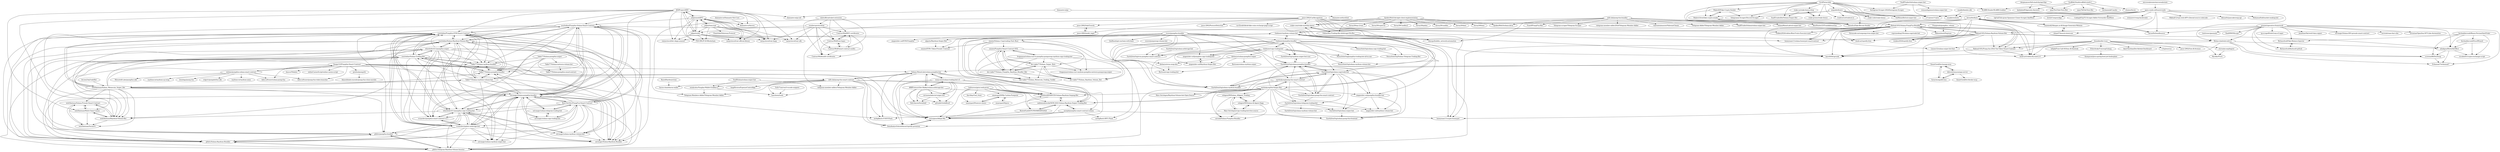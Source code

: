 digraph G {
"kernel0x/finch" -> "kernel0x/bundlesaver"
"kernel0x/finch" -> "fendi-art/spotify-free"
"kernel0x/finch" -> "fendi-art/roblox-fly-mod-2.0"
"kernel0x/finch" -> "Rabnail-SOL/Solana-PumpFun-Bundler"
"kernel0x/finch" -> "nnaemek2/Aimgen.ai-AI-Image-Generator-Website"
"kernel0x/finch" -> "kare4444/sprunki"
"kernel0x/finch" -> "viniken2024/spotify-free"
"kernel0x/finch" -> "Rabnail-SOL/Pump.fun-2022-Tax-Token-Smart-Contract"
"kernel0x/finch" -> "honeyman11/solana-honeypot-smartcontract"
"AElfProject/AElf" -> "rairprotocol/rair-sdk"
"AElfProject/AElf" -> "rairprotocol/rair-official-library"
"AElfProject/AElf" -> "jofpin/synthBTC"
"AElfProject/AElf" -> "rairprotocol/rair-dapp"
"AElfProject/AElf" -> "jofpin/turbit"
"AElfProject/AElf" -> "sourlodine/Pumpfun-Solana-Smart-Contract"
"AElfProject/AElf" -> "sourlodine/Pumpfun-EVM-Smart-Contract"
"AElfProject/AElf" -> "rairprotocol/dev-dapp-season1"
"AElfProject/AElf" -> "P20-ORG/P-20-Blockchain"
"AElfProject/AElf" -> "sourlodine/Solana-Raydium-Volume-Bot"
"AElfProject/AElf" -> "web3batman/Multi-Chain-Casino"
"AElfProject/AElf" -> "web3batman/Raydium-Volume-Bot"
"AElfProject/AElf" -> "sol-magic/Solana-pumpfun-bundler"
"AElfProject/AElf" -> "diamante-io/Aurora"
"AElfProject/AElf" -> "diamante-io/go-xdr"
"microrealestate/microrealestate" -> "open-condo-software/condo" ["e"=1]
"jasur-2902/CarRecognition" -> "jasur-2902/SafeTravels"
"jasur-2902/CarRecognition" -> "jasur-2902/izohli_lugat"
"jasur-2902/CarRecognition" -> "jasur-2902/PostureDetection"
"jasur-2902/CarRecognition" -> "Telegram-Members-Adder/Telegram-Member-Adder"
"jasur-2902/CarRecognition" -> "viniken2024/spotify-free"
"jasur-2902/CarRecognition" -> "telegram-member-adders/Telegram-Member-Adder"
"jasur-2902/CarRecognition" -> "fendi-art/spotify-free"
"jasur-2902/CarRecognition" -> "vzr32sek/tiktok-fake-coins-recharge-page-script"
"jasur-2902/CarRecognition" -> "kare4444/sprunki"
"jasur-2902/CarRecognition" -> "viniken2024/roblox-Blox-Fruits-Executor-mod"
"jasur-2902/CarRecognition" -> "honeyman11/crypto-honeypot"
"jasur-2902/CarRecognition" -> "fendi-art/roblox-fly-mod-2.0"
"jasur-2902/CarRecognition" -> "stake-com/stake-monthly-bonus"
"jasur-2902/CarRecognition" -> "honeyman11/solana-honeypot-smartcontract"
"jasur-2902/CarRecognition" -> "Rabnail-SOL/Solana-PumpFun-Bundler"
"Rabnail-SOL/Solana-Raydium-Volume-Bot" -> "fendi-art/roblox-fly-mod-2.0"
"Rabnail-SOL/Solana-Raydium-Volume-Bot" -> "Rabnail-SOL/Solana-PumpFun-Bundler"
"Rabnail-SOL/Solana-Raydium-Volume-Bot" -> "fendi-art/spotify-free"
"Rabnail-SOL/Solana-Raydium-Volume-Bot" -> "Rabnail-SOL/Pump.fun-2022-Tax-Token-Smart-Contract"
"Rabnail-SOL/Solana-Raydium-Volume-Bot" -> "Rehan-shah/mlx-web-ui"
"Rabnail-SOL/Solana-Raydium-Volume-Bot" -> "honeyman11/solana-honeypot-smartcontract"
"Rabnail-SOL/Solana-Raydium-Volume-Bot" -> "kare4444/sprunki"
"Rabnail-SOL/Solana-Raydium-Volume-Bot" -> "honeyman11/crypto-honeypot"
"Rabnail-SOL/Solana-Raydium-Volume-Bot" -> "mbakgun/ButterflyEffect"
"Rabnail-SOL/Solana-Raydium-Volume-Bot" -> "viniken2024/spotify-free"
"jasur-2902/izohli_lugat" -> "jasur-2902/SafeTravels"
"ilyamkin/dev-to-js" -> "AmirGhorbaniDev/Airbnb-Dashboard"
"ilyamkin/dev-to-js" -> "vvhq/exorsus"
"ilyamkin/dev-to-js" -> "jasur-2902/Gen-AI-Avatars"
"ilyamkin/dev-to-js" -> "lo0pik/Free-Call-Of-Duty-AI-Aimlook-"
"ilyamkin/dev-to-js" -> "Rabnail-SOL/Pump.fun-2022-Tax-Token-Smart-Contract"
"ilyamkin/dev-to-js" -> "fendi-art/roblox-fly-mod-2.0"
"ilyamkin/dev-to-js" -> "eternalai-org/dagent"
"ilyamkin/dev-to-js" -> "Lixooo12/solana-sniper-bot-fast"
"ilyamkin/dev-to-js" -> "kare4444/sprunki"
"ilyamkin/dev-to-js" -> "Etherdrake/UniswapGolang"
"ilyamkin/dev-to-js" -> "Myrliko/Fisch"
"NexusSoluOrg/solana-copy-trading-bot" -> "NexusSoluOrg/Solana-Telegram-Trading-Bot"
"jasur-2902/SafeTravels" -> "jasur-2902/izohli_lugat"
"omairqazi29/pera" -> "omairqazi29/My-Carbon-Footprint"
"open-condo-software/condo" -> "nnaemek2/Aimgen.ai-AI-Image-Generator-Website"
"open-condo-software/condo" -> "izhan47/laravel-showcase"
"open-condo-software/condo" -> "TgFull/Tele-gram-Spammer-Cloner-Scraper-AndMore"
"open-condo-software/condo" -> "kernel0x/bundlesaver"
"open-condo-software/condo" -> "hexfa/ComposeApp"
"open-condo-software/condo" -> "a7t-byte/a7t-byte"
"open-condo-software/condo" -> "Coding44Tg/TG-Scraper-Adder-Forwarder-AndMore"
"open-condo-software/condo" -> "kernel0x/finch"
"open-condo-software/condo" -> "eslazarev/vwap-backtrader"
"open-condo-software/condo" -> "MikhailC2/vpn-web-APP-v2borad-source-codecode-"
"open-condo-software/condo" -> "ikhsan0x/pancakeswap-api"
"open-condo-software/condo" -> "Rehan-shah/mlx-web-ui"
"open-condo-software/condo" -> "maakle/website"
"open-condo-software/condo" -> "MohamadSafi/market-making-bot"
"halitsever/girici-web-proxy" -> "omairqazi29/My-Carbon-Footprint"
"halitsever/girici-web-proxy" -> "swissipissi/Adopt-Me-"
"halitsever/girici-web-proxy" -> "omairqazi29/nature-choice"
"halitsever/girici-web-proxy" -> "Smebra/ADVANCED-Solana-Raydium-Sniping-Bot"
"halitsever/girici-web-proxy" -> "lda-0day/God_Osint" ["e"=1]
"halitsever/girici-web-proxy" -> "BootedUp420/TCPDOMINATE2024"
"halitsever/girici-web-proxy" -> "zademeadowshk/NEW-2025-Solana-Raydium-Sniper-Trading-Bot"
"farshaddavoudi/Blazor.PersianDatePicker" -> "stcoded3v/crypto-exchange-script"
"farshaddavoudi/Blazor.PersianDatePicker" -> "mbakgun/ButterflyEffect"
"farshaddavoudi/Blazor.PersianDatePicker" -> "ccristian88/DexSwap"
"farshaddavoudi/Blazor.PersianDatePicker" -> "farshaddavoudi/ExcelWizard"
"farshaddavoudi/Blazor.PersianDatePicker" -> "Richassfuck/Fake-Balance-Injector"
"rabetofficial/rabet-extension" -> "ContractWolf/KYC-certificates"
"rabetofficial/rabet-extension" -> "ContractWolf/raw-logos"
"rabetofficial/rabet-extension" -> "ContractWolf/smart-contract-audits"
"rabetofficial/rabet-extension" -> "numbersprotocol/nit"
"rabetofficial/rabet-extension" -> "ContractWolf/audit-certificates"
"ccristian88/DexSwap" -> "Erfanmah7/erfanmah7"
"numbersprotocol/nit" -> "ContractWolf/smart-contract-audits"
"numbersprotocol/nit" -> "ContractWolf/KYC-certificates"
"numbersprotocol/nit" -> "jofpin/turbit"
"numbersprotocol/nit" -> "ContractWolf/raw-logos"
"numbersprotocol/nit" -> "ContractWolf/audit-certificates"
"numbersprotocol/nit" -> "rairprotocol/rair-sdk"
"numbersprotocol/nit" -> "rairprotocol/rair-dapp"
"ContractWolf/smart-contract-audits" -> "ContractWolf/KYC-certificates"
"ContractWolf/smart-contract-audits" -> "ContractWolf/raw-logos"
"ContractWolf/smart-contract-audits" -> "ContractWolf/audit-certificates"
"ContractWolf/KYC-certificates" -> "ContractWolf/raw-logos"
"ContractWolf/KYC-certificates" -> "ContractWolf/audit-certificates"
"ContractWolf/raw-logos" -> "ContractWolf/KYC-certificates"
"ContractWolf/raw-logos" -> "ContractWolf/audit-certificates"
"ContractWolf/raw-logos" -> "ContractWolf/smart-contract-audits"
"farshaddavoudi/ExcelWizard" -> "stcoded3v/crypto-exchange-script"
"farshaddavoudi/ExcelWizard" -> "mbakgun/ButterflyEffect"
"Oct4Pie/archify" -> "tradesol-io/tradesol.io"
"Oct4Pie/archify" -> "Telegramm-Scraper/Discord-Scraper"
"Oct4Pie/archify" -> "SoaRTradesBot/Solana-Sniper-Bot"
"Oct4Pie/archify" -> "MakrelD/Fake-Crypto-Sender"
"Oct4Pie/archify" -> "Makrel-Drew/fake-crypto-sender"
"Oct4Pie/archify" -> "a7t-byte/a7t-byte"
"Oct4Pie/archify" -> "Drewfcs/Fake-Bitcoin-Sender"
"Oct4Pie/archify" -> "stake-us/stake-bonus-drop"
"Oct4Pie/archify" -> "stake-code/stake-bonus"
"Oct4Pie/archify" -> "stake-promo/stake-bonus"
"Oct4Pie/archify" -> "maakle/website"
"Oct4Pie/archify" -> "miquido/draive"
"Oct4Pie/archify" -> "SolMemeBot/sol-sniper-bot"
"Oct4Pie/archify" -> "Instagram-Scraper-2024/Instagram-Scraper"
"Oct4Pie/archify" -> "XLABB-Stealer/XLABB-Grabber"
"ZpokenWeb3/zk-light-client-implementation" -> "Seruy29/date"
"ZpokenWeb3/zk-light-client-implementation" -> "Seruy29/fome"
"ZpokenWeb3/zk-light-client-implementation" -> "ZpokenWeb3/solana-zkvm"
"ZpokenWeb3/zk-light-client-implementation" -> "Seruy29/my-2-test"
"ZpokenWeb3/zk-light-client-implementation" -> "Seruy29/supercar"
"ZpokenWeb3/zk-light-client-implementation" -> "Seruy29/Candles2"
"ZpokenWeb3/zk-light-client-implementation" -> "Seruy29/palms"
"ZpokenWeb3/zk-light-client-implementation" -> "stake-com/stake-monthly-bonus"
"ZpokenWeb3/zk-light-client-implementation" -> "Seruy29/candles"
"ZpokenWeb3/zk-light-client-implementation" -> "olasupo/bubbln_network-automation"
"ZpokenWeb3/zk-light-client-implementation" -> "FollowMec/Trading-Bot-Arbitrage-Eth-Bsc"
"froganmax/solana-rust-ts-pumpfun-pumpswap-raydium-copy-trading-bot" -> "sinniez/Pumpfun-Smart-Contract-SOL"
"froganmax/solana-rust-ts-pumpfun-pumpswap-raydium-copy-trading-bot" -> "dev-takhi77/Solana_Sniper_Bots"
"froganmax/solana-rust-ts-pumpfun-pumpswap-raydium-copy-trading-bot" -> "dev-takhi77/Solana_Raydium_Volume_Bot"
"froganmax/solana-rust-ts-pumpfun-pumpswap-raydium-copy-trading-bot" -> "dev-takhi77/Solana_Memecoin_Trading_Toolkit"
"froganmax/solana-rust-ts-pumpfun-pumpswap-raydium-copy-trading-bot" -> "dev-takhi77/Solana_Pumpfun_Raydium_Bundler_Bot"
"froganmax/solana-rust-ts-pumpfun-pumpswap-raydium-copy-trading-bot" -> "froganmax/solana-rust-raydium-pumpfun-meteora-pumpswap-sniper"
"ExEr7um/vue3-vscode-snippets" -> "hawshemi/tools"
"diamante-io/Diamante-Net-Core" -> "diamante-io/Aurora"
"omairqazi29/My-Carbon-Footprint" -> "omairqazi29/pera"
"omairqazi29/My-Carbon-Footprint" -> "omairqazi29/nature-choice"
"jofpin/temcrypt" -> "jofpin/synthBTC"
"jofpin/temcrypt" -> "rairprotocol/rair-dapp"
"jofpin/temcrypt" -> "ChainSafe/Delorean-Protocol"
"jofpin/temcrypt" -> "jofpin/turbit"
"jofpin/temcrypt" -> "rairprotocol/rair-official-library"
"jofpin/temcrypt" -> "P20-ORG/P-20-Blockchain"
"maakle/kombo-sdk" -> "maakle/website"
"Etherdrake/UniswapGolang" -> "thompsoni/java-spring-boot-jwt-boilerplate"
"BasedHardware/omi" -> "baron-chain/baron-wallet" ["e"=1]
"Rust-Sol-Dev/PumpFun-Smart-Contract" -> "sol-magic/Solana-pumpfun-bundler"
"Rust-Sol-Dev/PumpFun-Smart-Contract" -> "sol-magic/Solana-Raydium-Bundler"
"Rust-Sol-Dev/PumpFun-Smart-Contract" -> "sol-magic/solana-telegram-trading-bot"
"Rust-Sol-Dev/PumpFun-Smart-Contract" -> "sol-magic/solana-copy-trading-bot"
"Rust-Sol-Dev/PumpFun-Smart-Contract" -> "sol-magic/solana-raydium-volume-bot"
"Rust-Sol-Dev/PumpFun-Smart-Contract" -> "sourlodine/Pumpfun-EVM-Smart-Contract"
"Rust-Sol-Dev/PumpFun-Smart-Contract" -> "sourlodine/Pumpfun-Solana-Smart-Contract"
"Rust-Sol-Dev/PumpFun-Smart-Contract" -> "vvizardev/pumpfun-smart-contract-v2.1"
"Rust-Sol-Dev/PumpFun-Smart-Contract" -> "vvizardev/jupiter-arbitrage-bot"
"Rust-Sol-Dev/PumpFun-Smart-Contract" -> "whistledev411/pumpfun-copy-trading-bot"
"Rust-Sol-Dev/PumpFun-Smart-Contract" -> "g0drlc/Solana-Raydium-Bundler"
"Rust-Sol-Dev/PumpFun-Smart-Contract" -> "g0drlc/Telegram-Raydium-Volume-booster"
"Rust-Sol-Dev/PumpFun-Smart-Contract" -> "sol-magic/solana-raydium-sniper-bot"
"Rust-Sol-Dev/PumpFun-Smart-Contract" -> "Takhi77/Solana-pumpfun-bundler"
"Rust-Sol-Dev/PumpFun-Smart-Contract" -> "sourlodine/Solana-Raydium-Volume-Bot"
"olasupo/bubbln_network-automation" -> "stake-com/stake-monthly-bonus"
"enlomy/pumpfun-solana-smart-contract" -> "0xapp123/Pumpfun-Smart-Contract"
"enlomy/pumpfun-solana-smart-contract" -> "bilix-software/pump-fun-token-launcher" ["e"=1]
"enlomy/pumpfun-solana-smart-contract" -> "raydium-io/raydium-cp-swap" ["e"=1]
"enlomy/pumpfun-solana-smart-contract" -> "2enology/pump.fun"
"enlomy/pumpfun-solana-smart-contract" -> "rckprtr/pumpdotfun-sdk" ["e"=1]
"enlomy/pumpfun-solana-smart-contract" -> "bilix-software/solana-pump-fun" ["e"=1]
"enlomy/pumpfun-solana-smart-contract" -> "raydium-io/raydium-amm" ["e"=1]
"enlomy/pumpfun-solana-smart-contract" -> "MiracleAI-Labs/pumpfun-sdk" ["e"=1]
"diamante-io/go" -> "diamante-io/throttled"
"diamante-io/go" -> "diamante-io/go-xdr"
"graniet/operative-framework" -> "tg-scrapeR/teleGram-sCraper"
"graniet/operative-framework" -> "Richassfuck/Fake-Balance-Injector"
"graniet/operative-framework" -> "JonathanOkz/web3-kms-signer"
"graniet/operative-framework" -> "Richassfuck/flashusdt-github"
"graniet/operative-framework" -> "mbakgun/ButterflyEffect"
"graniet/operative-framework" -> "Rabnail-SOL/Solana-Raydium-Volume-Bot"
"graniet/operative-framework" -> "sol-magic/Solana-IDO-presale-smart-contract"
"graniet/operative-framework" -> "mctrinh/saas-fast-vibe"
"graniet/operative-framework" -> "Rehan-shah/mlx-web-ui"
"graniet/operative-framework" -> "kernel0x/bundlesaver"
"graniet/operative-framework" -> "Erfanmah7/erfanmah7"
"graniet/operative-framework" -> "artuntan/OpenSea-NFT-Like-Automation"
"graniet/operative-framework" -> "twelvesec/gasmask" ["e"=1]
"graniet/operative-framework" -> "Hadi999/NXcrypt" ["e"=1]
"graniet/operative-framework" -> "ccristian88/DexSwap"
"SoaRSolana/solana-sniper-bot" -> "hawshemi/tools"
"SoaRSolana/solana-sniper-bot" -> "windysdus/Yungbar-Wallet-Grabber-2"
"miquido/draive" -> "a7t-byte/a7t-byte"
"miquido/draive" -> "Telegramm-Scraper/Discord-Scraper"
"miquido/draive" -> "SolMemeBot/sol-sniper-bot"
"miquido/draive" -> "tradesol-io/tradesol.io"
"miquido/draive" -> "Drewfcs/Fake-Bitcoin-Sender"
"miquido/draive" -> "stake-code/stake-bonus"
"miquido/draive" -> "Makrel-Drew/fake-crypto-sender"
"rairprotocol/rair-dapp" -> "jofpin/synthBTC"
"Richassfuck/Fake-Balance-Injector" -> "Richassfuck/flashusdt-github"
"windysdus/Yungbar-Wallet-Grabber-2" -> "hawshemi/tools"
"windysdus/Yungbar-Wallet-Grabber-2" -> "Telegram-Members-Adder/Telegram-Member-Adder"
"Scaffold-Stark/scaffold-stark-2" -> "XLABB-Stealer/XLABB-Grabber"
"Scaffold-Stark/scaffold-stark-2" -> "rpny/YouTube-View-Bot"
"Scaffold-Stark/scaffold-stark-2" -> "kaidadnd/Edgenuity-Answers"
"Scaffold-Stark/scaffold-stark-2" -> "rpny/TikTok-View-Bot"
"Scaffold-Stark/scaffold-stark-2" -> "Arshammik/Canobo"
"Scaffold-Stark/scaffold-stark-2" -> "chomnr/brute"
"izhan47/laravel-showcase" -> "nnaemek2/Aimgen.ai-AI-Image-Generator-Website"
"omairqazi29/nature-choice" -> "omairqazi29/My-Carbon-Footprint"
"Richassfuck/flashusdt-github" -> "Richassfuck/Fake-Balance-Injector"
"Rehan-shah/mlx-web-ui" -> "mbakgun/ButterflyEffect"
"Rehan-shah/mlx-web-ui" -> "Rabnail-SOL/Pump.fun-2022-Tax-Token-Smart-Contract"
"Rehan-shah/mlx-web-ui" -> "ccristian88/DexSwap"
"Rehan-shah/mlx-web-ui" -> "fendi-art/roblox-fly-mod-2.0"
"Rehan-shah/mlx-web-ui" -> "Erfanmah7/erfanmah7"
"Rabnail-SOL/Solana-PumpFun-Bundler" -> "fendi-art/spotify-free"
"Rabnail-SOL/Solana-PumpFun-Bundler" -> "kare4444/sprunki"
"Rabnail-SOL/Solana-PumpFun-Bundler" -> "Rabnail-SOL/Pump.fun-2022-Tax-Token-Smart-Contract"
"Rabnail-SOL/Solana-PumpFun-Bundler" -> "fendi-art/roblox-fly-mod-2.0"
"Rabnail-SOL/Solana-PumpFun-Bundler" -> "viniken2024/spotify-free"
"Rabnail-SOL/Solana-PumpFun-Bundler" -> "honeyman11/solana-honeypot-smartcontract"
"Rabnail-SOL/Solana-PumpFun-Bundler" -> "honeyman11/crypto-honeypot"
"Rabnail-SOL/Solana-PumpFun-Bundler" -> "Lixooo12/solana-sniper-bot-fast"
"Rabnail-SOL/Solana-PumpFun-Bundler" -> "viniken2024/roblox-Blox-Fruits-Executor-mod"
"Rabnail-SOL/Solana-PumpFun-Bundler" -> "Rdmoisback/Neptune"
"Rabnail-SOL/Solana-PumpFun-Bundler" -> "supremeking19/solana-copytrade-bot"
"Rabnail-SOL/Solana-PumpFun-Bundler" -> "mrbigflash1/BTC-Flash"
"Rabnail-SOL/Solana-PumpFun-Bundler" -> "vladmeer/raydium-volume-bot"
"Rabnail-SOL/Solana-PumpFun-Bundler" -> "Rabnail-SOL/Solana-Raydium-Volume-Bot"
"Rabnail-SOL/Solana-PumpFun-Bundler" -> "Novacode-ux/sunpump-tron-sniper-bot" ["e"=1]
"zademeadowshk/NEW-2025-Solana-Raydium-Sniper-Trading-Bot" -> "Smebra/ADVANCED-Solana-Raydium-Sniping-Bot"
"zademeadowshk/NEW-2025-Solana-Raydium-Sniper-Trading-Bot" -> "BootedUp420/TCPDOMINATE2024"
"zademeadowshk/NEW-2025-Solana-Raydium-Sniper-Trading-Bot" -> "swissipissi/Adopt-Me-"
"zademeadowshk/NEW-2025-Solana-Raydium-Sniper-Trading-Bot" -> "earthskyorg/Sol-Sniper-Bot"
"zademeadowshk/NEW-2025-Solana-Raydium-Sniper-Trading-Bot" -> "vladmeer/raydium-volume-bot"
"zademeadowshk/NEW-2025-Solana-Raydium-Sniper-Trading-Bot" -> "asseph/pumpfun-smart-contract-solana"
"asseph/pumpfun-smart-contract-solana" -> "mrbigflash1/USDT-Flash"
"asseph/pumpfun-smart-contract-solana" -> "zademeadowshk/NEW-2025-Solana-Raydium-Sniper-Trading-Bot"
"asseph/pumpfun-smart-contract-solana" -> "swissipissi/Adopt-Me-"
"asseph/pumpfun-smart-contract-solana" -> "mrbigflash1/BTC-Flash"
"asseph/pumpfun-smart-contract-solana" -> "honeyman11/crypto-honeypot"
"jofpin/turbit" -> "jofpin/synthBTC"
"jofpin/turbit" -> "rairprotocol/rair-dapp"
"jofpin/turbit" -> "rairprotocol/rair-sdk"
"jofpin/turbit" -> "rairprotocol/dev-dapp-season1"
"jofpin/turbit" -> "rairprotocol/rair-official-library"
"jofpin/turbit" -> "AElfProject/AElf"
"jofpin/turbit" -> "P20-ORG/P-20-Blockchain"
"0xapp123/Pumpfun-Smart-Contract" -> "enlomy/pumpfun-solana-smart-contract"
"0xapp123/Pumpfun-Smart-Contract" -> "swissipissi/Adopt-Me-"
"0xapp123/Pumpfun-Smart-Contract" -> "dancer/Nidalee"
"0xapp123/Pumpfun-Smart-Contract" -> "DataAnalystSohrabAnsari/spotify-premium"
"0xapp123/Pumpfun-Smart-Contract" -> "Solana-MemeLabs/solana-pumpfun-bot"
"0xapp123/Pumpfun-Smart-Contract" -> "m8s-lab/pump-fun-smart-contract"
"0xapp123/Pumpfun-Smart-Contract" -> "qiwihui/pumpeth"
"0xapp123/Pumpfun-Smart-Contract" -> "bilix-software/solana-pump-fun" ["e"=1]
"0xapp123/Pumpfun-Smart-Contract" -> "bilix-software/pump-fun-token-launcher" ["e"=1]
"0xapp123/Pumpfun-Smart-Contract" -> "mrbigflash1/USDT-Flash"
"0xapp123/Pumpfun-Smart-Contract" -> "onlineCasinoScript/online-casino-script"
"Takhi77/Solana-raydium-volume-bot" -> "Takhi77/Solana-pumpfun-bundler"
"Takhi77/Solana-raydium-volume-bot" -> "Takhi77/Solana-raydium-bundler"
"Takhi77/Solana-raydium-volume-bot" -> "sourlodine/Pumpfun-EVM-Smart-Contract"
"Takhi77/Solana-raydium-volume-bot" -> "sol-magic/Solana-pumpfun-bundler"
"Takhi77/Solana-raydium-volume-bot" -> "web3batman/Solana_Memecoin_Sniper_Bot"
"Takhi77/Solana-raydium-volume-bot" -> "sourlodine/Solana-Trading-Bot"
"Takhi77/Solana-raydium-volume-bot" -> "sourlodine/Pumpfun-Solana-Smart-Contract"
"Takhi77/Solana-raydium-volume-bot" -> "sol-magic/Solana-Raydium-Bundler"
"Takhi77/Solana-raydium-volume-bot" -> "vvizardev/jupiter-arbitrage-bot"
"m8s-lab/pump-fun-bundler" -> "Funo9/PumpFun-Bot"
"m8s-lab/pump-fun-bundler" -> "Telegram-scraper/Telegram-Scraper"
"m8s-lab/pump-fun-bundler" -> "telegram-member-adder2024/Telegram-Member-Adder"
"m8s-lab/pump-fun-bundler" -> "stake-com/stake-monthly-bonus"
"m8s-lab/pump-fun-bundler" -> "olasupo/bubbln_network-automation"
"m8s-lab/pump-fun-bundler" -> "valorantaimassist/ValorantCheats"
"m8s-lab/pump-fun-bundler" -> "Telegram-Adder/Telegram-Member-Adder"
"m8s-lab/pump-fun-bundler" -> "ZpokenWeb3/solana-zkvm"
"m8s-lab/pump-fun-bundler" -> "SoaRTradesSolana/solana-sniper-bot"
"m8s-lab/pump-fun-bundler" -> "SolanaMemeLab/sol-sniper-bot"
"m8s-lab/pump-fun-bundler" -> "AlexHunter23/TronAddressGen"
"web3batman/Raydium-Volume-Bot" -> "web3batman/Multi-Chain-Casino"
"web3batman/Raydium-Volume-Bot" -> "web3batman/Social-Fi"
"web3batman/Raydium-Volume-Bot" -> "web3batman/Solana-Presale-Smart-Contract"
"web3batman/Solana_Memecoin_Sniper_Bot" -> "sourlodine/Pumpfun-EVM-Smart-Contract"
"web3batman/Solana_Memecoin_Sniper_Bot" -> "Takhi77/Solana-raydium-volume-bot"
"web3batman/Solana_Memecoin_Sniper_Bot" -> "web3batman/Multi-Chain-Casino"
"web3batman/Solana_Memecoin_Sniper_Bot" -> "web3batman/Raydium-Volume-Bot"
"web3batman/Solana_Memecoin_Sniper_Bot" -> "sourlodine/Solana-Trading-Bot"
"web3batman/Solana_Memecoin_Sniper_Bot" -> "web3batman/Solana-Presale-Smart-Contract"
"web3batman/Solana_Memecoin_Sniper_Bot" -> "Takhi77/Solana-pumpfun-bundler"
"web3batman/Solana_Memecoin_Sniper_Bot" -> "sourlodine/Solana-Raydium-Volume-Bot"
"web3batman/Solana_Memecoin_Sniper_Bot" -> "web3batman/Social-Fi"
"web3batman/Solana_Memecoin_Sniper_Bot" -> "sol-magic/Solana-pumpfun-bundler"
"web3batman/Solana_Memecoin_Sniper_Bot" -> "whistledev411/pumpfun-sniper"
"web3batman/Solana_Memecoin_Sniper_Bot" -> "Takhi77/Solana-raydium-bundler"
"web3batman/Solana_Memecoin_Sniper_Bot" -> "g0drlc/Solana-Raydium-Bundler"
"web3batman/Solana_Memecoin_Sniper_Bot" -> "sol-magic/Solana-Raydium-Bundler"
"web3batman/Solana_Memecoin_Sniper_Bot" -> "g0drlc/pumpfun-bundler"
"jofpin/synthBTC" -> "jofpin/turbit"
"jofpin/synthBTC" -> "rairprotocol/rair-dapp"
"jofpin/synthBTC" -> "jofpin/temcrypt"
"jofpin/synthBTC" -> "rairprotocol/rair-sdk"
"jofpin/synthBTC" -> "rairprotocol/rair-official-library"
"jofpin/synthBTC" -> "P20-ORG/P-20-Blockchain"
"jofpin/synthBTC" -> "sourlodine/Pumpfun-Solana-Smart-Contract"
"jofpin/synthBTC" -> "AElfProject/AElf"
"jofpin/synthBTC" -> "diamante-io/Aurora"
"jofpin/synthBTC" -> "rairprotocol/dev-dapp-season1"
"BootedUp420/TCPDOMINATE2024" -> "zademeadowshk/NEW-2025-Solana-Raydium-Sniper-Trading-Bot"
"BootedUp420/TCPDOMINATE2024" -> "swissipissi/Adopt-Me-"
"BootedUp420/TCPDOMINATE2024" -> "Smebra/ADVANCED-Solana-Raydium-Sniping-Bot"
"FollowMec/Trading-Bot-Arbitrage-Eth-Bsc" -> "stake-com/stake-monthly-bonus"
"FollowMec/Trading-Bot-Arbitrage-Eth-Bsc" -> "olasupo/bubbln_network-automation"
"sourlodine/Pumpfun-Solana-Smart-Contract" -> "sourlodine/Pumpfun-EVM-Smart-Contract"
"sourlodine/Pumpfun-Solana-Smart-Contract" -> "sol-magic/Solana-pumpfun-bundler"
"sourlodine/Pumpfun-Solana-Smart-Contract" -> "Rust-Sol-Dev/PumpFun-Smart-Contract"
"sourlodine/Pumpfun-Solana-Smart-Contract" -> "vvizardev/pumpfun-smart-contract-v2.1"
"sourlodine/Pumpfun-Solana-Smart-Contract" -> "whistledev411/pumpfun-copy-trading-bot"
"sourlodine/Pumpfun-Solana-Smart-Contract" -> "g0drlc/Solana-Raydium-Bundler"
"sourlodine/Pumpfun-Solana-Smart-Contract" -> "vvizardev/jupiter-arbitrage-bot"
"sourlodine/Pumpfun-Solana-Smart-Contract" -> "g0drlc/Telegram-Raydium-Volume-booster"
"sourlodine/Pumpfun-Solana-Smart-Contract" -> "g0drlc/pumpfun-bundler"
"sourlodine/Pumpfun-Solana-Smart-Contract" -> "Takhi77/Solana-raydium-bundler"
"sourlodine/Pumpfun-Solana-Smart-Contract" -> "Takhi77/Solana-pumpfun-bundler"
"sourlodine/Pumpfun-Solana-Smart-Contract" -> "sol-magic/Solana-Raydium-Bundler"
"sourlodine/Pumpfun-Solana-Smart-Contract" -> "sourlodine/Solana-Raydium-Volume-Bot"
"cicere/pumpfun-bundler" -> "cicere/pumpswap-volume-bot"
"cicere/pumpfun-bundler" -> "algariis/Raydium-Sniper-Bot"
"cicere/pumpfun-bundler" -> "sinniez/EVM--Token-Presale--Contract"
"cicere/pumpfun-bundler" -> "sinniez/Solana--Copytrading-Tool--Rust"
"cicere/pumpfun-bundler" -> "EarthZetaOrg/raydium-sniper-bot-rust"
"cicere/pumpfun-bundler" -> "EarthZetaOrg/evm-pumpfun-smart-contract"
"cicere/pumpfun-bundler" -> "aiagentdev-sol/pumpfun-bundler-bot"
"cicere/pumpfun-bundler" -> "aiagentdev-sol/EVM-Pumpfun"
"cicere/pumpfun-bundler" -> "rairprotocol/dev-dapp-season1"
"cicere/pumpfun-bundler" -> "EarthZetaOrg/solana-pumpfun-bundler"
"cicere/pumpfun-bundler" -> "vladmeer/pumpfun-bundler"
"cicere/pumpfun-bundler" -> "Quillhash/get-onchain-with-base"
"cicere/pumpfun-bundler" -> "aiagentdev-sol/pumpfun-copy-trading-bot"
"cicere/pumpfun-bundler" -> "earthskyorg/pump.fun-smart-contract"
"cicere/pumpfun-bundler" -> "EarthZetaOrg/solana-raydium-bundler"
"earthskyorg/pump.fun-smart-contract" -> "EarthZetaOrg/solana-pump-fun-smart-contract"
"earthskyorg/pump.fun-smart-contract" -> "earthskyorg/Sol-Sniper-Bot"
"earthskyorg/pump.fun-smart-contract" -> "Marc-Sol-degen/Raydium-Volume-bot-Open-Source"
"earthskyorg/pump.fun-smart-contract" -> "EarthZetaOrg/solana-copytrade-bot"
"earthskyorg/pump.fun-smart-contract" -> "EarthZetaOrg/solana-raydium-bundler"
"earthskyorg/pump.fun-smart-contract" -> "EarthZetaOrg/solana-telegram-trading-bot"
"earthskyorg/pump.fun-smart-contract" -> "EarthZetaOrg/solana-pumpfun-bundler"
"earthskyorg/Sol-Sniper-Bot" -> "earthskyorg/pump.fun-smart-contract"
"earthskyorg/Sol-Sniper-Bot" -> "zademeadowshk/NEW-2025-Solana-Raydium-Sniper-Trading-Bot"
"earthskyorg/Sol-Sniper-Bot" -> "EarthZetaOrg/solana-pumpfun-bundler"
"earthskyorg/Sol-Sniper-Bot" -> "Marc-Sol-degen/Raydium-Volume-bot-Open-Source"
"earthskyorg/Sol-Sniper-Bot" -> "Smebra/ADVANCED-Solana-Raydium-Sniping-Bot"
"earthskyorg/Sol-Sniper-Bot" -> "solagent99/Solana_AIAgent_Trading"
"earthskyorg/Sol-Sniper-Bot" -> "EarthZetaOrg/solana-telegram-trading-bot"
"earthskyorg/Sol-Sniper-Bot" -> "solagent99/Solana-AI-Agent-Dapp"
"earthskyorg/Sol-Sniper-Bot" -> "EarthZetaOrg/solana-pump-fun-smart-contract"
"earthskyorg/Sol-Sniper-Bot" -> "vladmeer/raydium-volume-bot"
"earthskyorg/Sol-Sniper-Bot" -> "aiagentdev-sol/raydium-volume-bot"
"earthskyorg/Sol-Sniper-Bot" -> "EarthZetaOrg/solana-sniper-bot"
"earthskyorg/Sol-Sniper-Bot" -> "EarthZetaOrg/solana-pump-fun-frontend"
"earthskyorg/Sol-Sniper-Bot" -> "sol-mik/Solana-Pumpfun-Bundler"
"earthskyorg/Sol-Sniper-Bot" -> "aiagentdev-sol/pumpfun-bundler-bot"
"vladmeer/copy-trading-bot" -> "vladmeer/pumpfun-bundler"
"vladmeer/copy-trading-bot" -> "EarthZetaOrg/evm-pumpfun-smart-contract"
"vladmeer/copy-trading-bot" -> "EarthZetaOrg/raydium-sniper-bot-rust"
"vladmeer/copy-trading-bot" -> "EarthZetaOrg/solana-pumpfun-bundler"
"vladmeer/copy-trading-bot" -> "dieharye/solana-pumpfun-sniper"
"vladmeer/copy-trading-bot" -> "NexusSoluOrg/pumpfun-trading-bot-all-in-one"
"vladmeer/copy-trading-bot" -> "NexusSoluOrg/solana-raydium-volume-bot"
"vladmeer/copy-trading-bot" -> "EarthZetaOrg/solana-copytrade-bot"
"vladmeer/copy-trading-bot" -> "EarthZetaOrg/solana-raydium-bundler"
"vladmeer/copy-trading-bot" -> "aiagentdev-sol/Raydium-Sniper-Bot"
"vladmeer/copy-trading-bot" -> "aiagentdev-sol/pumpfun-copy-trading-bot"
"EarthZetaOrg/solana-raydium-bundler" -> "EarthZetaOrg/solana-copytrade-bot"
"EarthZetaOrg/solana-copytrade-bot" -> "EarthZetaOrg/solana-raydium-bundler"
"EarthZetaOrg/solana-copytrade-bot" -> "EarthZetaOrg/solana-pump-fun-smart-contract"
"EarthZetaOrg/solana-copytrade-bot" -> "EarthZetaOrg/solana-pumpfun-bundler"
"EarthZetaOrg/solana-copytrade-bot" -> "aiagentdev-sol/pumpfun-bundler-bot"
"EarthZetaOrg/solana-copytrade-bot" -> "aiagentdev-sol/raydium-volume-bot"
"EarthZetaOrg/solana-copytrade-bot" -> "EarthZetaOrg/solana-telegram-trading-bot"
"EarthZetaOrg/solana-copytrade-bot" -> "EarthZetaOrg/solana-sniper-bot"
"EarthZetaOrg/solana-copytrade-bot" -> "earthskyorg/pump.fun-smart-contract"
"EarthZetaOrg/solana-copytrade-bot" -> "EarthZetaOrg/solana-pump-fun-frontend"
"vladmeer/raydium-volume-bot" -> "zademeadowshk/NEW-2025-Solana-Raydium-Sniper-Trading-Bot"
"vladmeer/raydium-volume-bot" -> "Smebra/ADVANCED-Solana-Raydium-Sniping-Bot"
"vladmeer/raydium-volume-bot" -> "kare4444/sprunki"
"vladmeer/raydium-volume-bot" -> "earthskyorg/Sol-Sniper-Bot"
"vladmeer/raydium-volume-bot" -> "vladmeer/pumpfun-bundler"
"vladmeer/raydium-volume-bot" -> "honeyman11/crypto-honeypot"
"vladmeer/raydium-volume-bot" -> "Rabnail-SOL/Solana-PumpFun-Bundler"
"warp-zona/solana-trading-bot-v3" -> "ARBProtocol-Dev-Rabby/solana-arbitrage-bot"
"warp-zona/solana-trading-bot-v3" -> "Solana-MemeLabs/solana-pumpfun-bot"
"warp-zona/solana-trading-bot-v3" -> "swissipissi/Adopt-Me-"
"warp-zona/solana-trading-bot-v3" -> "sol-memelabs/sol-sniper-bot"
"warp-zona/solana-trading-bot-v3" -> "Smebra/ADVANCED-Solana-Raydium-Sniping-Bot"
"warp-zona/solana-trading-bot-v3" -> "DataAnalystSohrabAnsari/spotify-premium"
"warp-zona/solana-trading-bot-v3" -> "HnfvAmrm/fwiohfahf"
"warp-zona/solana-trading-bot-v3" -> "zademeadowshk/NEW-2025-Solana-Raydium-Sniper-Trading-Bot"
"warp-zona/solana-trading-bot-v3" -> "gZivjhbG/iofaffewif"
"ARBProtocol-Dev-Rabby/solana-arbitrage-bot" -> "warp-zona/solana-trading-bot-v3"
"ARBProtocol-Dev-Rabby/solana-arbitrage-bot" -> "Solana-MemeLabs/solana-pumpfun-bot"
"ARBProtocol-Dev-Rabby/solana-arbitrage-bot" -> "sol-memelabs/sol-sniper-bot"
"ARBProtocol-Dev-Rabby/solana-arbitrage-bot" -> "HnfvAmrm/fwiohfahf"
"ARBProtocol-Dev-Rabby/solana-arbitrage-bot" -> "gZivjhbG/iofaffewif"
"ARBProtocol-Dev-Rabby/solana-arbitrage-bot" -> "swissipissi/Adopt-Me-"
"ARBProtocol-Dev-Rabby/solana-arbitrage-bot" -> "Smebra/ADVANCED-Solana-Raydium-Sniping-Bot"
"swissipissi/Adopt-Me-" -> "DataAnalystSohrabAnsari/spotify-premium"
"DataAnalystSohrabAnsari/spotify-premium" -> "swissipissi/Adopt-Me-"
"whistledev411/pumpfun-sniper" -> "sourlodine/Solana-Trading-Bot"
"whistledev411/pumpfun-sniper" -> "Takhi77/Solana-pumpfun-bundler"
"whistledev411/pumpfun-sniper" -> "web3batman/Raydium-Volume-Bot"
"whistledev411/pumpfun-sniper" -> "sol-magic/Solana-Raydium-Bundler"
"whistledev411/pumpfun-sniper" -> "sourlodine/Solana-Raydium-Volume-Bot"
"whistledev411/pumpfun-sniper" -> "g0drlc/pumpfun-bundler"
"whistledev411/pumpfun-sniper" -> "g0drlc/Solana-Raydium-Bundler"
"whistledev411/pumpfun-sniper" -> "g0drlc/Telegram-Raydium-Volume-booster"
"whistledev411/pumpfun-sniper" -> "whistledev411/pumpfun-copy-trading-bot"
"whistledev411/pumpfun-sniper" -> "Takhi77/Solana-raydium-bundler"
"whistledev411/pumpfun-sniper" -> "vvizardev/jupiter-arbitrage-bot"
"whistledev411/pumpfun-sniper" -> "vvizardev/pumpfun-smart-contract-v2.1"
"whistledev411/pumpfun-sniper" -> "sourlodine/Pumpfun-EVM-Smart-Contract"
"whistledev411/pumpfun-sniper" -> "sol-magic/Solana-pumpfun-bundler"
"whistledev411/pumpfun-sniper" -> "sol-magic/solana-raydium-sniper-bot"
"sol-magic/Solana-pumpfun-bundler" -> "Rust-Sol-Dev/PumpFun-Smart-Contract"
"sol-magic/Solana-pumpfun-bundler" -> "sol-magic/Solana-Raydium-Bundler"
"sol-magic/Solana-pumpfun-bundler" -> "sol-magic/solana-telegram-trading-bot"
"sol-magic/Solana-pumpfun-bundler" -> "sol-magic/solana-copy-trading-bot"
"sol-magic/Solana-pumpfun-bundler" -> "sourlodine/Pumpfun-EVM-Smart-Contract"
"sol-magic/Solana-pumpfun-bundler" -> "sol-magic/solana-raydium-volume-bot"
"sol-magic/Solana-pumpfun-bundler" -> "vvizardev/pumpfun-smart-contract-v2.1"
"sol-magic/Solana-pumpfun-bundler" -> "vvizardev/jupiter-arbitrage-bot"
"sol-magic/Solana-pumpfun-bundler" -> "sourlodine/Pumpfun-Solana-Smart-Contract"
"sol-magic/Solana-pumpfun-bundler" -> "whistledev411/pumpfun-copy-trading-bot"
"sol-magic/Solana-pumpfun-bundler" -> "sol-magic/solana-raydium-sniper-bot"
"sol-magic/Solana-pumpfun-bundler" -> "Takhi77/Solana-pumpfun-bundler"
"sol-magic/Solana-pumpfun-bundler" -> "g0drlc/Solana-Raydium-Bundler"
"sol-magic/Solana-pumpfun-bundler" -> "g0drlc/Telegram-Raydium-Volume-booster"
"btcoin23/gTradeBot" -> "web3batman/Solana_Memecoin_Sniper_Bot" ["e"=1]
"whistledev411/pumpfun-copy-trading-bot" -> "vvizardev/pumpfun-smart-contract-v2.1"
"whistledev411/pumpfun-copy-trading-bot" -> "vvizardev/jupiter-arbitrage-bot"
"whistledev411/pumpfun-copy-trading-bot" -> "sourlodine/Pumpfun-EVM-Smart-Contract"
"whistledev411/pumpfun-copy-trading-bot" -> "sol-magic/Solana-Raydium-Bundler"
"whistledev411/pumpfun-copy-trading-bot" -> "g0drlc/Solana-Raydium-Bundler"
"whistledev411/pumpfun-copy-trading-bot" -> "sol-magic/solana-raydium-volume-bot"
"whistledev411/pumpfun-copy-trading-bot" -> "g0drlc/Telegram-Raydium-Volume-booster"
"whistledev411/pumpfun-copy-trading-bot" -> "sol-magic/solana-raydium-sniper-bot"
"whistledev411/pumpfun-copy-trading-bot" -> "g0drlc/pumpfun-bundler"
"whistledev411/pumpfun-copy-trading-bot" -> "sol-magic/Solana-pumpfun-bundler"
"whistledev411/pumpfun-copy-trading-bot" -> "web3batman/Raydium-Volume-Bot"
"whistledev411/pumpfun-copy-trading-bot" -> "sourlodine/Pumpfun-Solana-Smart-Contract"
"whistledev411/pumpfun-copy-trading-bot" -> "sourlodine/Solana-Raydium-Volume-Bot"
"m8s-lab/pump-fun-smart-contract" -> "swissipissi/Adopt-Me-"
"m8s-lab/pump-fun-smart-contract" -> "DataAnalystSohrabAnsari/spotify-premium"
"m8s-lab/pump-fun-smart-contract" -> "Telegram-Members-Adder/Telegram-Member-Adder"
"m8s-lab/pump-fun-smart-contract" -> "baron-chain/baron-wallet"
"m8s-lab/pump-fun-smart-contract" -> "windysdus/Yungbar-Wallet-Grabber-2"
"m8s-lab/pump-fun-smart-contract" -> "hawshemi/tools"
"m8s-lab/pump-fun-smart-contract" -> "asseph/pumpfun-smart-contract-solana"
"m8s-lab/pump-fun-smart-contract" -> "Solana-MemeLabs/solana-pumpfun-bot"
"m8s-lab/pump-fun-smart-contract" -> "Smebra/ADVANCED-Solana-Raydium-Sniping-Bot"
"m8s-lab/pump-fun-smart-contract" -> "mrbigflash1/USDT-Flash"
"m8s-lab/pump-fun-smart-contract" -> "telegram-member-adders/Telegram-Member-Adder"
"m8s-lab/pump-fun-smart-contract" -> "hiag0liveira/ExpenseControlApp"
"Makrel-Drew/fake-crypto-sender" -> "Drewfcs/Fake-Bitcoin-Sender"
"Makrel-Drew/fake-crypto-sender" -> "MakrelD/Fake-Crypto-Sender"
"MakrelD/Fake-Crypto-Sender" -> "Drewfcs/Fake-Bitcoin-Sender"
"MakrelD/Fake-Crypto-Sender" -> "Makrel-Drew/fake-crypto-sender"
"MakrelD/Fake-Crypto-Sender" -> "Telegramm-Scraper/Discord-Scraper"
"Drewfcs/Fake-Bitcoin-Sender" -> "Makrel-Drew/fake-crypto-sender"
"sol-magic/solana-raydium-volume-bot" -> "sol-magic/Solana-Raydium-Bundler"
"sol-magic/solana-raydium-volume-bot" -> "whistledev411/pumpfun-copy-trading-bot"
"sol-magic/solana-raydium-volume-bot" -> "sol-magic/Solana-pumpfun-bundler"
"vladmeer/pumpfun-bundler" -> "vladmeer/copy-trading-bot"
"vladmeer/pumpfun-bundler" -> "EarthZetaOrg/evm-pumpfun-smart-contract"
"vladmeer/pumpfun-bundler" -> "NexusSoluOrg/solana-raydium-volume-bot"
"vladmeer/pumpfun-bundler" -> "vladmeer/raydium-volume-bot"
"vladmeer/pumpfun-bundler" -> "EarthZetaOrg/raydium-sniper-bot-rust"
"vladmeer/pumpfun-bundler" -> "NexusSoluOrg/pumpfun-trading-bot-all-in-one"
"vladmeer/pumpfun-bundler" -> "EarthZetaOrg/solana-pumpfun-bundler"
"vladmeer/pumpfun-bundler" -> "aiagentdev-sol/Raydium-Sniper-Bot"
"vladmeer/pumpfun-bundler" -> "aiagentdev-sol/pumpfun-copy-trading-bot"
"vladmeer/pumpfun-bundler" -> "EarthZetaOrg/solana-raydium-bundler"
"vladmeer/pumpfun-bundler" -> "EarthZetaOrg/solana-copytrade-bot"
"vladmeer/pumpfun-bundler" -> "dieharye/evm-swap-dex"
"vladmeer/pumpfun-bundler" -> "Bortoom/copy-trading-bot"
"vladmeer/pumpfun-bundler" -> "NexusSoluOrg/Solana-Telegram-Trading-Bot"
"vladmeer/pumpfun-bundler" -> "NexusSoluOrg/solana-copy-trading-bot"
"vvizardev/jupiter-arbitrage-bot" -> "vvizardev/pumpfun-smart-contract-v2.1"
"vvizardev/jupiter-arbitrage-bot" -> "whistledev411/pumpfun-copy-trading-bot"
"vvizardev/jupiter-arbitrage-bot" -> "sol-magic/Solana-Raydium-Bundler"
"vvizardev/jupiter-arbitrage-bot" -> "sourlodine/Pumpfun-EVM-Smart-Contract"
"vvizardev/jupiter-arbitrage-bot" -> "g0drlc/Solana-Raydium-Bundler"
"vvizardev/jupiter-arbitrage-bot" -> "g0drlc/Telegram-Raydium-Volume-booster"
"vvizardev/jupiter-arbitrage-bot" -> "g0drlc/pumpfun-bundler"
"vvizardev/jupiter-arbitrage-bot" -> "sol-magic/Solana-pumpfun-bundler"
"vvizardev/jupiter-arbitrage-bot" -> "sol-magic/solana-raydium-volume-bot"
"vvizardev/jupiter-arbitrage-bot" -> "sol-magic/solana-raydium-sniper-bot"
"EarthZetaOrg/solana-pumpfun-bundler" -> "EarthZetaOrg/solana-pump-fun-smart-contract"
"EarthZetaOrg/solana-pumpfun-bundler" -> "EarthZetaOrg/solana-copytrade-bot"
"EarthZetaOrg/solana-pumpfun-bundler" -> "EarthZetaOrg/raydium-sniper-bot-rust"
"EarthZetaOrg/solana-pumpfun-bundler" -> "EarthZetaOrg/solana-raydium-bundler"
"EarthZetaOrg/solana-pumpfun-bundler" -> "aiagentdev-sol/pumpfun-bundler-bot"
"sourlodine/Pumpfun-EVM-Smart-Contract" -> "sourlodine/Pumpfun-Solana-Smart-Contract"
"sourlodine/Pumpfun-EVM-Smart-Contract" -> "g0drlc/Solana-Raydium-Bundler"
"sourlodine/Pumpfun-EVM-Smart-Contract" -> "whistledev411/pumpfun-copy-trading-bot"
"sourlodine/Pumpfun-EVM-Smart-Contract" -> "g0drlc/Telegram-Raydium-Volume-booster"
"sourlodine/Pumpfun-EVM-Smart-Contract" -> "vvizardev/pumpfun-smart-contract-v2.1"
"sourlodine/Pumpfun-EVM-Smart-Contract" -> "vvizardev/jupiter-arbitrage-bot"
"sourlodine/Pumpfun-EVM-Smart-Contract" -> "sol-magic/Solana-pumpfun-bundler"
"sourlodine/Pumpfun-EVM-Smart-Contract" -> "g0drlc/pumpfun-bundler"
"sourlodine/Pumpfun-EVM-Smart-Contract" -> "sol-magic/Solana-Raydium-Bundler"
"sourlodine/Pumpfun-EVM-Smart-Contract" -> "sol-magic/solana-raydium-sniper-bot"
"sourlodine/Pumpfun-EVM-Smart-Contract" -> "web3batman/Solana_Memecoin_Sniper_Bot"
"sourlodine/Pumpfun-EVM-Smart-Contract" -> "web3batman/Raydium-Volume-Bot"
"sourlodine/Pumpfun-EVM-Smart-Contract" -> "sourlodine/Solana-Raydium-Volume-Bot"
"sourlodine/Pumpfun-EVM-Smart-Contract" -> "Takhi77/Solana-pumpfun-bundler"
"sourlodine/Pumpfun-EVM-Smart-Contract" -> "Takhi77/Solana-raydium-bundler"
"web3batman/Multi-Chain-Casino" -> "web3batman/Social-Fi"
"web3batman/Multi-Chain-Casino" -> "web3batman/Raydium-Volume-Bot"
"web3batman/Multi-Chain-Casino" -> "web3batman/Solana-Presale-Smart-Contract"
"g0drlc/Telegram-Raydium-Volume-booster" -> "g0drlc/Solana-Raydium-Bundler"
"g0drlc/Telegram-Raydium-Volume-booster" -> "g0drlc/pumpfun-bundler"
"sourlodine/Solana-Raydium-Volume-Bot" -> "sourlodine/Solana-Trading-Bot"
"sourlodine/Solana-Raydium-Volume-Bot" -> "Takhi77/Solana-pumpfun-bundler"
"sourlodine/Solana-Raydium-Volume-Bot" -> "sol-magic/Solana-pumpfun-bundler"
"sourlodine/Solana-Raydium-Volume-Bot" -> "sourlodine/Pumpfun-EVM-Smart-Contract"
"sourlodine/Solana-Raydium-Volume-Bot" -> "sol-magic/Solana-Raydium-Bundler"
"sourlodine/Solana-Raydium-Volume-Bot" -> "Takhi77/Solana-raydium-bundler"
"sourlodine/Solana-Raydium-Volume-Bot" -> "web3batman/Raydium-Volume-Bot"
"sourlodine/Solana-Raydium-Volume-Bot" -> "vvizardev/jupiter-arbitrage-bot"
"sourlodine/Solana-Raydium-Volume-Bot" -> "whistledev411/pumpfun-sniper"
"sourlodine/Solana-Raydium-Volume-Bot" -> "whistledev411/pumpfun-copy-trading-bot"
"sourlodine/Solana-Raydium-Volume-Bot" -> "vvizardev/pumpfun-smart-contract-v2.1"
"sourlodine/Solana-Raydium-Volume-Bot" -> "g0drlc/Telegram-Raydium-Volume-booster"
"sourlodine/Solana-Raydium-Volume-Bot" -> "g0drlc/Solana-Raydium-Bundler"
"sourlodine/Solana-Raydium-Volume-Bot" -> "sol-magic/solana-raydium-volume-bot"
"sourlodine/Solana-Raydium-Volume-Bot" -> "sourlodine/Pumpfun-Solana-Smart-Contract"
"g0drlc/pumpfun-bundler" -> "g0drlc/Solana-Raydium-Bundler"
"g0drlc/pumpfun-bundler" -> "g0drlc/Telegram-Raydium-Volume-booster"
"g0drlc/pumpfun-bundler" -> "sol-magic/solana-raydium-sniper-bot"
"sol-magic/solana-telegram-trading-bot" -> "sol-magic/Solana-pumpfun-bundler"
"sol-magic/solana-telegram-trading-bot" -> "sol-magic/solana-copy-trading-bot"
"sol-magic/solana-telegram-trading-bot" -> "Rust-Sol-Dev/PumpFun-Smart-Contract"
"sourlodine/Solana-Trading-Bot" -> "Takhi77/Solana-pumpfun-bundler"
"sourlodine/Solana-Trading-Bot" -> "Takhi77/Solana-raydium-bundler"
"sourlodine/Solana-Trading-Bot" -> "sourlodine/Solana-Raydium-Volume-Bot"
"sourlodine/Solana-Trading-Bot" -> "whistledev411/pumpfun-sniper"
"sourlodine/Solana-Trading-Bot" -> "web3batman/Raydium-Volume-Bot"
"sourlodine/Solana-Trading-Bot" -> "g0drlc/Solana-Raydium-Bundler"
"sourlodine/Solana-Trading-Bot" -> "sol-magic/Solana-Raydium-Bundler"
"sourlodine/Solana-Trading-Bot" -> "g0drlc/Telegram-Raydium-Volume-booster"
"sourlodine/Solana-Trading-Bot" -> "g0drlc/pumpfun-bundler"
"sourlodine/Solana-Trading-Bot" -> "sol-magic/Solana-pumpfun-bundler"
"sourlodine/Solana-Trading-Bot" -> "sourlodine/Pumpfun-EVM-Smart-Contract"
"sourlodine/Solana-Trading-Bot" -> "vvizardev/jupiter-arbitrage-bot"
"g0drlc/Solana-Raydium-Bundler" -> "g0drlc/pumpfun-bundler"
"g0drlc/Solana-Raydium-Bundler" -> "g0drlc/Telegram-Raydium-Volume-booster"
"vvizardev/pumpfun-smart-contract-v2.1" -> "vvizardev/jupiter-arbitrage-bot"
"vvizardev/pumpfun-smart-contract-v2.1" -> "whistledev411/pumpfun-copy-trading-bot"
"Smebra/ADVANCED-Solana-Raydium-Sniping-Bot" -> "zademeadowshk/NEW-2025-Solana-Raydium-Sniper-Trading-Bot"
"Smebra/ADVANCED-Solana-Raydium-Sniping-Bot" -> "swissipissi/Adopt-Me-"
"Takhi77/Solana-raydium-bundler" -> "Takhi77/Solana-pumpfun-bundler"
"Takhi77/Solana-raydium-bundler" -> "sourlodine/Solana-Trading-Bot"
"Takhi77/Solana-raydium-bundler" -> "Takhi77/Solana-raydium-volume-bot"
"Takhi77/Solana-pumpfun-bundler" -> "Takhi77/Solana-raydium-bundler"
"Takhi77/Solana-pumpfun-bundler" -> "sourlodine/Solana-Trading-Bot"
"Takhi77/Solana-pumpfun-bundler" -> "Takhi77/Solana-raydium-volume-bot"
"web3batman/Social-Fi" -> "web3batman/Solana-Presale-Smart-Contract"
"web3batman/Solana-Presale-Smart-Contract" -> "web3batman/Social-Fi"
"web3batman/Solana-Presale-Smart-Contract" -> "web3batman/Multi-Chain-Casino"
"web3batman/Solana-Presale-Smart-Contract" -> "web3batman/Raydium-Volume-Bot"
"SoaRTradesSol/solana-sniper-bot" -> "a7t-byte/a7t-byte"
"SoaRTradesSol/solana-sniper-bot" -> "rennandagomez/solana-sniper-bot"
"SoaRTradesSol/solana-sniper-bot" -> "Instagram-Scraper-2024/Instagram-Scraper"
"dieharye/evm-swap-dex" -> "Bortoom/copy-trading-bot"
"sol-magic/solana-copy-trading-bot" -> "sol-magic/solana-telegram-trading-bot"
"sol-magic/solana-copy-trading-bot" -> "sol-magic/Solana-pumpfun-bundler"
"sol-magic/solana-copy-trading-bot" -> "Rust-Sol-Dev/PumpFun-Smart-Contract"
"QuantGeekDev/mongo-mcp" -> "kiliczsh/mcp-mongo-server"
"QuantGeekDev/mongo-mcp" -> "Solana-MemeLabs/solana-pumpfun-bot"
"QuantGeekDev/mongo-mcp" -> "DataAnalystSohrabAnsari/spotify-premium"
"QuantGeekDev/mongo-mcp" -> "furey/mongodb-lens"
"kernel0x/bundlesaver" -> "kernel0x/finch"
"Solana-MemeLabs/solana-pumpfun-bot" -> "ARBProtocol-Dev-Rabby/solana-arbitrage-bot"
"Solana-MemeLabs/solana-pumpfun-bot" -> "warp-zona/solana-trading-bot-v3"
"Solana-MemeLabs/solana-pumpfun-bot" -> "DataAnalystSohrabAnsari/spotify-premium"
"Solana-MemeLabs/solana-pumpfun-bot" -> "swissipissi/Adopt-Me-"
"Solana-MemeLabs/solana-pumpfun-bot" -> "m8s-lab/pump-fun-smart-contract"
"Solana-MemeLabs/solana-pumpfun-bot" -> "mrbigflash1/USDT-Flash"
"Solana-MemeLabs/solana-pumpfun-bot" -> "Smebra/ADVANCED-Solana-Raydium-Sniping-Bot"
"stake-promo/stake-bonus" -> "stake-us/stake-bonus-drop"
"stake-us/stake-bonus-drop" -> "stake-promo/stake-bonus"
"stake-us/stake-bonus-drop" -> "SoaRTradesBot/Solana-Sniper-Bot"
"stake-com/stake-monthly-bonus" -> "FollowMec/Trading-Bot-Arbitrage-Eth-Bsc"
"kiliczsh/mcp-mongo-server" -> "furey/mongodb-lens"
"kiliczsh/mcp-mongo-server" -> "QuantGeekDev/mongo-mcp"
"kiliczsh/mcp-mongo-server" -> "QuantGeekDev/docker-mcp" ["e"=1]
"eternalai-org/dagent" -> "Myrliko/Fisch"
"qiwihui/pumpeth" -> "bharathbabu-moralis/pump-fun-clone-moralis"
"nnaemek2/Aimgen.ai-AI-Image-Generator-Website" -> "izhan47/laravel-showcase"
"Takhi77/Solana-pumpfun-sniper" -> "Takhi77/Solana-pumpfun-smartcontract"
"Takhi77/Solana-pumpfun-sniper" -> "Takhi77/Solana-pumpfun-bundler"
"Takhi77/Solana-pumpfun-sniper" -> "Takhi77/Solana-raydium-volume-bot"
"Takhi77/Solana-pumpfun-sniper" -> "Takhi77/Solana-raydium-bundler"
"Takhi77/Solana-pumpfun-sniper" -> "Takhi77/Solana-meteora-volume-bot"
"mbakgun/ButterflyEffect" -> "ccristian88/DexSwap"
"mbakgun/ButterflyEffect" -> "Erfanmah7/erfanmah7"
"mbakgun/ButterflyEffect" -> "stcoded3v/crypto-exchange-script"
"Rabnail-SOL/Pump.fun-2022-Tax-Token-Smart-Contract" -> "fendi-art/roblox-fly-mod-2.0"
"Rabnail-SOL/Pump.fun-2022-Tax-Token-Smart-Contract" -> "Rabnail-SOL/Solana-PumpFun-Bundler"
"Rabnail-SOL/Pump.fun-2022-Tax-Token-Smart-Contract" -> "kare4444/sprunki"
"Pumptoolz/pumpfun_volume" -> "Rdmoisback/Neptune"
"deepmancer/full-stack-fastapi-ftgo" -> "kaidadnd/Edgenuity-Answers"
"deepmancer/full-stack-fastapi-ftgo" -> "rpny/YouTube-View-Bot"
"Takhi77/Solana-meteora-volume-bot" -> "Takhi77/Solana-pumpfun-smartcontract"
"sol-memelabs/sol-sniper-bot" -> "gZivjhbG/iofaffewif"
"sol-memelabs/sol-sniper-bot" -> "HnfvAmrm/fwiohfahf"
"dev-takhi77/Solana_Pumpfun_Raydium_Bundler_Bot" -> "dev-takhi77/Solana_Memecoin_Trading_Toolkit"
"dev-takhi77/Solana_Pumpfun_Raydium_Bundler_Bot" -> "dev-takhi77/Solana_Raydium_Volume_Bot"
"dev-takhi77/Solana_Pumpfun_Raydium_Bundler_Bot" -> "dev-takhi77/Solana_Sniper_Bots"
"dev-takhi77/Solana_Pumpfun_Raydium_Bundler_Bot" -> "sinniez/Pumpfun-Smart-Contract-SOL"
"sinniez/Pumpfun-Smart-Contract-SOL" -> "dev-takhi77/Solana_Sniper_Bots"
"sinniez/Pumpfun-Smart-Contract-SOL" -> "dev-takhi77/Solana_Raydium_Volume_Bot"
"sinniez/Pumpfun-Smart-Contract-SOL" -> "dev-takhi77/Solana_Memecoin_Trading_Toolkit"
"sinniez/Pumpfun-Smart-Contract-SOL" -> "dev-takhi77/Solana_Pumpfun_Raydium_Bundler_Bot"
"sinniez/Pumpfun-Smart-Contract-SOL" -> "froganmax/solana-rust-raydium-pumpfun-meteora-pumpswap-sniper"
"sinniez/Pumpfun-Smart-Contract-SOL" -> "froganmax/solana-rust-ts-pumpfun-pumpswap-raydium-copy-trading-bot"
"sinniez/Solana--Copytrading-Tool--Rust" -> "dev-takhi77/Solana_Memecoin_Trading_Toolkit"
"sinniez/Solana--Copytrading-Tool--Rust" -> "sinniez/Pumpfun-Smart-Contract-SOL"
"sinniez/Solana--Copytrading-Tool--Rust" -> "dev-takhi77/Solana_Pumpfun_Raydium_Bundler_Bot"
"sinniez/Solana--Copytrading-Tool--Rust" -> "dev-takhi77/Solana_Sniper_Bots"
"sinniez/Solana--Copytrading-Tool--Rust" -> "dev-takhi77/Solana_Raydium_Volume_Bot"
"sinniez/Solana--Copytrading-Tool--Rust" -> "sinniez/EVM--Token-Presale--Contract"
"dieharye/solana-pumpfun-sniper" -> "Bortoom/solana-raydium-sniper"
"dieharye/solana-pumpfun-sniper" -> "Bortoom/copy-trading-bot"
"dieharye/solana-pumpfun-sniper" -> "dieharye/evm-swap-dex"
"solagent99/Solana_AIAgent_Trading" -> "solagent99/Solana-AI-Agent-Dapp"
"solagent99/Solana_AIAgent_Trading" -> "sol-mik/Solana-Pumpfun-Bundler"
"solagent99/Solana_AIAgent_Trading" -> "Marc-Sol-degen/copy-trading-bot-free-source"
"solagent99/Solana-AI-Agent-Dapp" -> "solagent99/Solana_AIAgent_Trading"
"solagent99/Solana-AI-Agent-Dapp" -> "sol-mik/Solana-Pumpfun-Bundler"
"solagent99/Solana-AI-Agent-Dapp" -> "Marc-Sol-degen/copy-trading-bot-free-source"
"algariis/Raydium-Sniper-Bot" -> "sinniez/EVM--Token-Presale--Contract"
"dev-takhi77/Solana_Raydium_Volume_Bot" -> "dev-takhi77/Solana_Sniper_Bots"
"dev-takhi77/Solana_Sniper_Bots" -> "dev-takhi77/Solana_Raydium_Volume_Bot"
"dev-takhi77/Solana_Sniper_Bots" -> "sinniez/Pumpfun-Smart-Contract-SOL"
"dev-takhi77/Solana_Sniper_Bots" -> "dev-takhi77/Solana_Memecoin_Trading_Toolkit"
"dev-takhi77/Solana_Sniper_Bots" -> "dev-takhi77/Solana_Pumpfun_Raydium_Bundler_Bot"
"dev-takhi77/Solana_Sniper_Bots" -> "froganmax/solana-rust-raydium-pumpfun-meteora-pumpswap-sniper"
"EarthZetaOrg/solana-telegram-trading-bot" -> "EarthZetaOrg/solana-pump-fun-frontend"
"EarthZetaOrg/solana-telegram-trading-bot" -> "EarthZetaOrg/solana-sniper-bot"
"EarthZetaOrg/solana-telegram-trading-bot" -> "EarthZetaOrg/solana-raydium-volume-bot"
"EarthZetaOrg/solana-telegram-trading-bot" -> "aiagentdev-sol/raydium-volume-bot"
"EarthZetaOrg/solana-sniper-bot" -> "EarthZetaOrg/solana-pump-fun-frontend"
"aiagentdev-sol/pumpfun-copy-trading-bot" -> "aiagentdev-sol/Raydium-Sniper-Bot"
"aiagentdev-sol/Raydium-Sniper-Bot" -> "aiagentdev-sol/pumpfun-copy-trading-bot"
"EarthZetaOrg/solana-pump-fun-smart-contract" -> "EarthZetaOrg/solana-copytrade-bot"
"EarthZetaOrg/solana-pump-fun-smart-contract" -> "EarthZetaOrg/solana-pumpfun-bundler"
"EarthZetaOrg/solana-pump-fun-smart-contract" -> "EarthZetaOrg/solana-telegram-trading-bot"
"Marc-Sol-degen/copy-trading-bot-free-source" -> "sol-mik/Solana-Pumpfun-Bundler"
"Marc-Sol-degen/copy-trading-bot-free-source" -> "solagent99/Solana_AIAgent_Trading"
"Marc-Sol-degen/copy-trading-bot-free-source" -> "solagent99/Solana-AI-Agent-Dapp"
"aiagentdev-sol/pumpfun-bundler-bot" -> "aiagentdev-sol/raydium-volume-bot"
"aiagentdev-sol/pumpfun-bundler-bot" -> "EarthZetaOrg/solana-sniper-bot"
"aiagentdev-sol/pumpfun-bundler-bot" -> "EarthZetaOrg/solana-pump-fun-frontend"
"EarthZetaOrg/raydium-sniper-bot-rust" -> "EarthZetaOrg/solana-pumpfun-bundler"
"EarthZetaOrg/solana-arbitrage-bot" -> "EarthZetaOrg/evm-pumpfun-smart-contract"
"NexusSoluOrg/pumpfun-trading-bot-all-in-one" -> "NexusSoluOrg/solana-raydium-volume-bot"
"furey/mongodb-lens" -> "kiliczsh/mcp-mongo-server"
"furey/mongodb-lens" -> "QuantGeekDev/mongo-mcp"
"kernel0x/finch" ["l"="-15.774,8.614"]
"kernel0x/bundlesaver" ["l"="-15.742,8.562"]
"fendi-art/spotify-free" ["l"="-15.809,8.666"]
"fendi-art/roblox-fly-mod-2.0" ["l"="-15.795,8.64"]
"Rabnail-SOL/Solana-PumpFun-Bundler" ["l"="-15.793,8.713"]
"nnaemek2/Aimgen.ai-AI-Image-Generator-Website" ["l"="-15.776,8.521"]
"kare4444/sprunki" ["l"="-15.802,8.694"]
"viniken2024/spotify-free" ["l"="-15.782,8.677"]
"Rabnail-SOL/Pump.fun-2022-Tax-Token-Smart-Contract" ["l"="-15.779,8.653"]
"honeyman11/solana-honeypot-smartcontract" ["l"="-15.764,8.692"]
"AElfProject/AElf" ["l"="-16.231,9.565"]
"rairprotocol/rair-sdk" ["l"="-16.111,9.579"]
"rairprotocol/rair-official-library" ["l"="-16.19,9.563"]
"jofpin/synthBTC" ["l"="-16.188,9.535"]
"rairprotocol/rair-dapp" ["l"="-16.153,9.577"]
"jofpin/turbit" ["l"="-16.141,9.528"]
"sourlodine/Pumpfun-Solana-Smart-Contract" ["l"="-16.317,9.55"]
"sourlodine/Pumpfun-EVM-Smart-Contract" ["l"="-16.348,9.567"]
"rairprotocol/dev-dapp-season1" ["l"="-16.125,9.417"]
"P20-ORG/P-20-Blockchain" ["l"="-16.209,9.5"]
"sourlodine/Solana-Raydium-Volume-Bot" ["l"="-16.334,9.56"]
"web3batman/Multi-Chain-Casino" ["l"="-16.329,9.644"]
"web3batman/Raydium-Volume-Bot" ["l"="-16.339,9.619"]
"sol-magic/Solana-pumpfun-bundler" ["l"="-16.318,9.578"]
"diamante-io/Aurora" ["l"="-16.196,9.614"]
"diamante-io/go-xdr" ["l"="-16.236,9.683"]
"microrealestate/microrealestate" ["l"="1.12,10.083", "c"=138]
"open-condo-software/condo" ["l"="-15.74,8.482"]
"jasur-2902/CarRecognition" ["l"="-15.826,8.716"]
"jasur-2902/SafeTravels" ["l"="-15.853,8.762"]
"jasur-2902/izohli_lugat" ["l"="-15.871,8.748"]
"jasur-2902/PostureDetection" ["l"="-15.894,8.723"]
"Telegram-Members-Adder/Telegram-Member-Adder" ["l"="-15.72,8.769"]
"telegram-member-adders/Telegram-Member-Adder" ["l"="-15.752,8.797"]
"vzr32sek/tiktok-fake-coins-recharge-page-script" ["l"="-15.861,8.719"]
"viniken2024/roblox-Blox-Fruits-Executor-mod" ["l"="-15.816,8.745"]
"honeyman11/crypto-honeypot" ["l"="-15.782,8.766"]
"stake-com/stake-monthly-bonus" ["l"="-16.017,8.605"]
"Rabnail-SOL/Solana-Raydium-Volume-Bot" ["l"="-15.754,8.663"]
"Rehan-shah/mlx-web-ui" ["l"="-15.735,8.602"]
"mbakgun/ButterflyEffect" ["l"="-15.71,8.595"]
"ilyamkin/dev-to-js" ["l"="-15.839,8.625"]
"AmirGhorbaniDev/Airbnb-Dashboard" ["l"="-15.86,8.623"]
"vvhq/exorsus" ["l"="-15.88,8.628"]
"jasur-2902/Gen-AI-Avatars" ["l"="-15.842,8.588"]
"lo0pik/Free-Call-Of-Duty-AI-Aimlook-" ["l"="-15.827,8.6"]
"eternalai-org/dagent" ["l"="-15.881,8.6"]
"Lixooo12/solana-sniper-bot-fast" ["l"="-15.839,8.663"]
"Etherdrake/UniswapGolang" ["l"="-15.866,8.573"]
"Myrliko/Fisch" ["l"="-15.861,8.601"]
"NexusSoluOrg/solana-copy-trading-bot" ["l"="-15.941,8.964"]
"NexusSoluOrg/Solana-Telegram-Trading-Bot" ["l"="-15.965,8.97"]
"omairqazi29/pera" ["l"="-15.518,9.069"]
"omairqazi29/My-Carbon-Footprint" ["l"="-15.565,9.033"]
"izhan47/laravel-showcase" ["l"="-15.782,8.488"]
"TgFull/Tele-gram-Spammer-Cloner-Scraper-AndMore" ["l"="-15.7,8.454"]
"hexfa/ComposeApp" ["l"="-15.72,8.44"]
"a7t-byte/a7t-byte" ["l"="-15.72,8.349"]
"Coding44Tg/TG-Scraper-Adder-Forwarder-AndMore" ["l"="-15.706,8.483"]
"eslazarev/vwap-backtrader" ["l"="-15.765,8.441"]
"MikhailC2/vpn-web-APP-v2borad-source-codecode-" ["l"="-15.762,8.461"]
"ikhsan0x/pancakeswap-api" ["l"="-15.742,8.443"]
"maakle/website" ["l"="-15.703,8.381"]
"MohamadSafi/market-making-bot" ["l"="-15.721,8.464"]
"halitsever/girici-web-proxy" ["l"="-15.649,8.957"]
"swissipissi/Adopt-Me-" ["l"="-15.655,8.89"]
"omairqazi29/nature-choice" ["l"="-15.601,9.012"]
"Smebra/ADVANCED-Solana-Raydium-Sniping-Bot" ["l"="-15.694,8.891"]
"lda-0day/God_Osint" ["l"="-48.203,16.449", "c"=327]
"BootedUp420/TCPDOMINATE2024" ["l"="-15.69,8.939"]
"zademeadowshk/NEW-2025-Solana-Raydium-Sniper-Trading-Bot" ["l"="-15.73,8.904"]
"farshaddavoudi/Blazor.PersianDatePicker" ["l"="-15.681,8.567"]
"stcoded3v/crypto-exchange-script" ["l"="-15.707,8.567"]
"ccristian88/DexSwap" ["l"="-15.697,8.588"]
"farshaddavoudi/ExcelWizard" ["l"="-15.698,8.553"]
"Richassfuck/Fake-Balance-Injector" ["l"="-15.643,8.587"]
"rabetofficial/rabet-extension" ["l"="-15.983,9.638"]
"ContractWolf/KYC-certificates" ["l"="-16.006,9.656"]
"ContractWolf/raw-logos" ["l"="-15.995,9.686"]
"ContractWolf/smart-contract-audits" ["l"="-15.971,9.67"]
"numbersprotocol/nit" ["l"="-16.047,9.623"]
"ContractWolf/audit-certificates" ["l"="-16.023,9.679"]
"Erfanmah7/erfanmah7" ["l"="-15.698,8.609"]
"Oct4Pie/archify" ["l"="-15.681,8.281"]
"tradesol-io/tradesol.io" ["l"="-15.669,8.305"]
"Telegramm-Scraper/Discord-Scraper" ["l"="-15.676,8.252"]
"SoaRTradesBot/Solana-Sniper-Bot" ["l"="-15.636,8.297"]
"MakrelD/Fake-Crypto-Sender" ["l"="-15.697,8.234"]
"Makrel-Drew/fake-crypto-sender" ["l"="-15.717,8.251"]
"Drewfcs/Fake-Bitcoin-Sender" ["l"="-15.7,8.26"]
"stake-us/stake-bonus-drop" ["l"="-15.635,8.273"]
"stake-code/stake-bonus" ["l"="-15.721,8.279"]
"stake-promo/stake-bonus" ["l"="-15.639,8.251"]
"miquido/draive" ["l"="-15.701,8.291"]
"SolMemeBot/sol-sniper-bot" ["l"="-15.69,8.312"]
"Instagram-Scraper-2024/Instagram-Scraper" ["l"="-15.725,8.304"]
"XLABB-Stealer/XLABB-Grabber" ["l"="-15.652,8.189"]
"ZpokenWeb3/zk-light-client-implementation" ["l"="-16.067,8.53"]
"Seruy29/date" ["l"="-16.04,8.493"]
"Seruy29/fome" ["l"="-16.084,8.504"]
"ZpokenWeb3/solana-zkvm" ["l"="-16.102,8.558"]
"Seruy29/my-2-test" ["l"="-16.108,8.499"]
"Seruy29/supercar" ["l"="-16.063,8.488"]
"Seruy29/Candles2" ["l"="-16.105,8.523"]
"Seruy29/palms" ["l"="-16.085,8.481"]
"Seruy29/candles" ["l"="-16.039,8.518"]
"olasupo/bubbln_network-automation" ["l"="-16.068,8.581"]
"FollowMec/Trading-Bot-Arbitrage-Eth-Bsc" ["l"="-16.034,8.57"]
"froganmax/solana-rust-ts-pumpfun-pumpswap-raydium-copy-trading-bot" ["l"="-16.162,9.137"]
"sinniez/Pumpfun-Smart-Contract-SOL" ["l"="-16.148,9.116"]
"dev-takhi77/Solana_Sniper_Bots" ["l"="-16.139,9.136"]
"dev-takhi77/Solana_Raydium_Volume_Bot" ["l"="-16.125,9.151"]
"dev-takhi77/Solana_Memecoin_Trading_Toolkit" ["l"="-16.127,9.105"]
"dev-takhi77/Solana_Pumpfun_Raydium_Bundler_Bot" ["l"="-16.122,9.126"]
"froganmax/solana-rust-raydium-pumpfun-meteora-pumpswap-sniper" ["l"="-16.18,9.118"]
"ExEr7um/vue3-vscode-snippets" ["l"="-15.681,8.796"]
"hawshemi/tools" ["l"="-15.656,8.792"]
"diamante-io/Diamante-Net-Core" ["l"="-16.175,9.673"]
"jofpin/temcrypt" ["l"="-16.175,9.504"]
"ChainSafe/Delorean-Protocol" ["l"="-16.18,9.454"]
"maakle/kombo-sdk" ["l"="-15.677,8.378"]
"thompsoni/java-spring-boot-jwt-boilerplate" ["l"="-15.883,8.546"]
"BasedHardware/omi" ["l"="41.231,0.13", "c"=7]
"baron-chain/baron-wallet" ["l"="-15.603,8.925"]
"Rust-Sol-Dev/PumpFun-Smart-Contract" ["l"="-16.317,9.598"]
"sol-magic/Solana-Raydium-Bundler" ["l"="-16.343,9.543"]
"sol-magic/solana-telegram-trading-bot" ["l"="-16.281,9.606"]
"sol-magic/solana-copy-trading-bot" ["l"="-16.294,9.627"]
"sol-magic/solana-raydium-volume-bot" ["l"="-16.295,9.567"]
"vvizardev/pumpfun-smart-contract-v2.1" ["l"="-16.379,9.571"]
"vvizardev/jupiter-arbitrage-bot" ["l"="-16.352,9.582"]
"whistledev411/pumpfun-copy-trading-bot" ["l"="-16.336,9.584"]
"g0drlc/Solana-Raydium-Bundler" ["l"="-16.342,9.598"]
"g0drlc/Telegram-Raydium-Volume-booster" ["l"="-16.356,9.599"]
"sol-magic/solana-raydium-sniper-bot" ["l"="-16.362,9.619"]
"Takhi77/Solana-pumpfun-bundler" ["l"="-16.363,9.538"]
"enlomy/pumpfun-solana-smart-contract" ["l"="-15.557,8.913"]
"0xapp123/Pumpfun-Smart-Contract" ["l"="-15.589,8.884"]
"bilix-software/pump-fun-token-launcher" ["l"="-17.192,8.063", "c"=509]
"raydium-io/raydium-cp-swap" ["l"="-16.984,7.985", "c"=509]
"2enology/pump.fun" ["l"="-15.537,8.932"]
"rckprtr/pumpdotfun-sdk" ["l"="-17.116,8.036", "c"=509]
"bilix-software/solana-pump-fun" ["l"="-17.161,8.07", "c"=509]
"raydium-io/raydium-amm" ["l"="-17.007,7.983", "c"=509]
"MiracleAI-Labs/pumpfun-sdk" ["l"="-17.137,7.931", "c"=509]
"diamante-io/go" ["l"="-16.239,9.758"]
"diamante-io/throttled" ["l"="-16.24,9.807"]
"graniet/operative-framework" ["l"="-15.672,8.593"]
"tg-scrapeR/teleGram-sCraper" ["l"="-15.638,8.567"]
"JonathanOkz/web3-kms-signer" ["l"="-15.633,8.541"]
"Richassfuck/flashusdt-github" ["l"="-15.625,8.604"]
"sol-magic/Solana-IDO-presale-smart-contract" ["l"="-15.659,8.556"]
"mctrinh/saas-fast-vibe" ["l"="-15.652,8.618"]
"artuntan/OpenSea-NFT-Like-Automation" ["l"="-15.596,8.572"]
"twelvesec/gasmask" ["l"="-47.021,-28.009", "c"=97]
"Hadi999/NXcrypt" ["l"="-48.378,-26.287", "c"=862]
"SoaRSolana/solana-sniper-bot" ["l"="-15.649,8.755"]
"windysdus/Yungbar-Wallet-Grabber-2" ["l"="-15.676,8.778"]
"Scaffold-Stark/scaffold-stark-2" ["l"="-15.632,8.123"]
"rpny/YouTube-View-Bot" ["l"="-15.602,8.1"]
"kaidadnd/Edgenuity-Answers" ["l"="-15.619,8.089"]
"rpny/TikTok-View-Bot" ["l"="-15.662,8.116"]
"Arshammik/Canobo" ["l"="-15.649,8.089"]
"chomnr/brute" ["l"="-15.605,8.128"]
"Rdmoisback/Neptune" ["l"="-15.877,8.685"]
"supremeking19/solana-copytrade-bot" ["l"="-15.839,8.695"]
"mrbigflash1/BTC-Flash" ["l"="-15.751,8.771"]
"vladmeer/raydium-volume-bot" ["l"="-15.801,8.867"]
"Novacode-ux/sunpump-tron-sniper-bot" ["l"="-16.011,7.636", "c"=2739]
"earthskyorg/Sol-Sniper-Bot" ["l"="-15.801,8.972"]
"asseph/pumpfun-smart-contract-solana" ["l"="-15.717,8.845"]
"mrbigflash1/USDT-Flash" ["l"="-15.659,8.866"]
"dancer/Nidalee" ["l"="-15.531,8.88"]
"DataAnalystSohrabAnsari/spotify-premium" ["l"="-15.609,8.869"]
"Solana-MemeLabs/solana-pumpfun-bot" ["l"="-15.629,8.864"]
"m8s-lab/pump-fun-smart-contract" ["l"="-15.667,8.845"]
"qiwihui/pumpeth" ["l"="-15.53,8.905"]
"onlineCasinoScript/online-casino-script" ["l"="-15.555,8.883"]
"Takhi77/Solana-raydium-volume-bot" ["l"="-16.389,9.549"]
"Takhi77/Solana-raydium-bundler" ["l"="-16.38,9.531"]
"web3batman/Solana_Memecoin_Sniper_Bot" ["l"="-16.377,9.588"]
"sourlodine/Solana-Trading-Bot" ["l"="-16.366,9.558"]
"m8s-lab/pump-fun-bundler" ["l"="-16.121,8.594"]
"Funo9/PumpFun-Bot" ["l"="-16.105,8.618"]
"Telegram-scraper/Telegram-Scraper" ["l"="-16.168,8.565"]
"telegram-member-adder2024/Telegram-Member-Adder" ["l"="-16.17,8.597"]
"valorantaimassist/ValorantCheats" ["l"="-16.148,8.583"]
"Telegram-Adder/Telegram-Member-Adder" ["l"="-16.142,8.611"]
"SoaRTradesSolana/solana-sniper-bot" ["l"="-16.138,8.559"]
"SolanaMemeLab/sol-sniper-bot" ["l"="-16.127,8.635"]
"AlexHunter23/TronAddressGen" ["l"="-16.165,8.629"]
"web3batman/Social-Fi" ["l"="-16.379,9.648"]
"web3batman/Solana-Presale-Smart-Contract" ["l"="-16.358,9.651"]
"whistledev411/pumpfun-sniper" ["l"="-16.366,9.577"]
"g0drlc/pumpfun-bundler" ["l"="-16.376,9.603"]
"cicere/pumpfun-bundler" ["l"="-15.972,9.116"]
"cicere/pumpswap-volume-bot" ["l"="-15.993,9.189"]
"algariis/Raydium-Sniper-Bot" ["l"="-16.015,9.119"]
"sinniez/EVM--Token-Presale--Contract" ["l"="-16.039,9.123"]
"sinniez/Solana--Copytrading-Tool--Rust" ["l"="-16.088,9.126"]
"EarthZetaOrg/raydium-sniper-bot-rust" ["l"="-15.932,9.07"]
"EarthZetaOrg/evm-pumpfun-smart-contract" ["l"="-15.961,9.087"]
"aiagentdev-sol/pumpfun-bundler-bot" ["l"="-15.88,8.999"]
"aiagentdev-sol/EVM-Pumpfun" ["l"="-15.962,9.164"]
"EarthZetaOrg/solana-pumpfun-bundler" ["l"="-15.894,9.042"]
"vladmeer/pumpfun-bundler" ["l"="-15.922,9.017"]
"Quillhash/get-onchain-with-base" ["l"="-16,9.15"]
"aiagentdev-sol/pumpfun-copy-trading-bot" ["l"="-15.981,9.058"]
"earthskyorg/pump.fun-smart-contract" ["l"="-15.849,9.049"]
"EarthZetaOrg/solana-raydium-bundler" ["l"="-15.9,9.069"]
"EarthZetaOrg/solana-pump-fun-smart-contract" ["l"="-15.844,9.027"]
"Marc-Sol-degen/Raydium-Volume-bot-Open-Source" ["l"="-15.796,9.038"]
"EarthZetaOrg/solana-copytrade-bot" ["l"="-15.871,9.026"]
"EarthZetaOrg/solana-telegram-trading-bot" ["l"="-15.819,9.019"]
"solagent99/Solana_AIAgent_Trading" ["l"="-15.758,9.014"]
"solagent99/Solana-AI-Agent-Dapp" ["l"="-15.742,8.999"]
"aiagentdev-sol/raydium-volume-bot" ["l"="-15.852,8.968"]
"EarthZetaOrg/solana-sniper-bot" ["l"="-15.827,8.991"]
"EarthZetaOrg/solana-pump-fun-frontend" ["l"="-15.849,8.993"]
"sol-mik/Solana-Pumpfun-Bundler" ["l"="-15.762,8.992"]
"vladmeer/copy-trading-bot" ["l"="-15.942,9.045"]
"dieharye/solana-pumpfun-sniper" ["l"="-15.905,9.126"]
"NexusSoluOrg/pumpfun-trading-bot-all-in-one" ["l"="-15.968,9.012"]
"NexusSoluOrg/solana-raydium-volume-bot" ["l"="-15.952,8.999"]
"aiagentdev-sol/Raydium-Sniper-Bot" ["l"="-15.988,9.03"]
"warp-zona/solana-trading-bot-v3" ["l"="-15.639,8.839"]
"ARBProtocol-Dev-Rabby/solana-arbitrage-bot" ["l"="-15.609,8.839"]
"sol-memelabs/sol-sniper-bot" ["l"="-15.595,8.799"]
"HnfvAmrm/fwiohfahf" ["l"="-15.618,8.804"]
"gZivjhbG/iofaffewif" ["l"="-15.586,8.82"]
"btcoin23/gTradeBot" ["l"="-17.14,8.129", "c"=509]
"hiag0liveira/ExpenseControlApp" ["l"="-15.629,8.895"]
"dieharye/evm-swap-dex" ["l"="-15.917,9.097"]
"Bortoom/copy-trading-bot" ["l"="-15.891,9.098"]
"SoaRTradesSol/solana-sniper-bot" ["l"="-15.757,8.319"]
"rennandagomez/solana-sniper-bot" ["l"="-15.789,8.302"]
"QuantGeekDev/mongo-mcp" ["l"="-15.55,8.842"]
"kiliczsh/mcp-mongo-server" ["l"="-15.518,8.821"]
"furey/mongodb-lens" ["l"="-15.514,8.841"]
"QuantGeekDev/docker-mcp" ["l"="41.48,3.06", "c"=559]
"bharathbabu-moralis/pump-fun-clone-moralis" ["l"="-15.499,8.913"]
"Takhi77/Solana-pumpfun-sniper" ["l"="-16.416,9.517"]
"Takhi77/Solana-pumpfun-smartcontract" ["l"="-16.441,9.497"]
"Takhi77/Solana-meteora-volume-bot" ["l"="-16.454,9.508"]
"Pumptoolz/pumpfun_volume" ["l"="-15.921,8.674"]
"deepmancer/full-stack-fastapi-ftgo" ["l"="-15.596,8.077"]
"Bortoom/solana-raydium-sniper" ["l"="-15.888,9.174"]
"Marc-Sol-degen/copy-trading-bot-free-source" ["l"="-15.732,9.023"]
"EarthZetaOrg/solana-raydium-volume-bot" ["l"="-15.782,9.084"]
"EarthZetaOrg/solana-arbitrage-bot" ["l"="-15.947,9.133"]
}